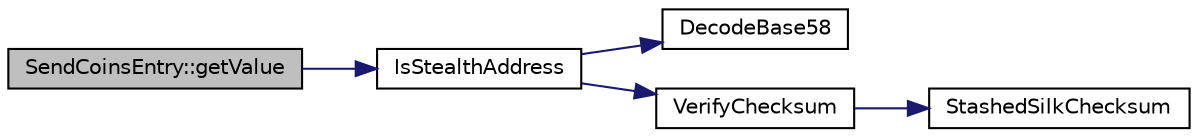digraph "SendCoinsEntry::getValue"
{
  edge [fontname="Helvetica",fontsize="10",labelfontname="Helvetica",labelfontsize="10"];
  node [fontname="Helvetica",fontsize="10",shape=record];
  rankdir="LR";
  Node34 [label="SendCoinsEntry::getValue",height=0.2,width=0.4,color="black", fillcolor="grey75", style="filled", fontcolor="black"];
  Node34 -> Node35 [color="midnightblue",fontsize="10",style="solid",fontname="Helvetica"];
  Node35 [label="IsStealthAddress",height=0.2,width=0.4,color="black", fillcolor="white", style="filled",URL="$db/d2d/stealth_8cpp.html#a26c89afcb720e8b1a9c9dadaee26757b"];
  Node35 -> Node36 [color="midnightblue",fontsize="10",style="solid",fontname="Helvetica"];
  Node36 [label="DecodeBase58",height=0.2,width=0.4,color="black", fillcolor="white", style="filled",URL="$db/d9c/base58_8cpp.html#a0f74d1d6e7e982cad4b0e538acea4538",tooltip="Decode a base58-encoded string (psz) into a byte vector (vchRet). "];
  Node35 -> Node37 [color="midnightblue",fontsize="10",style="solid",fontname="Helvetica"];
  Node37 [label="VerifyChecksum",height=0.2,width=0.4,color="black", fillcolor="white", style="filled",URL="$db/d2d/stealth_8cpp.html#a5ff6f6775db5f747f5088c7ef8264b74"];
  Node37 -> Node38 [color="midnightblue",fontsize="10",style="solid",fontname="Helvetica"];
  Node38 [label="StashedSilkChecksum",height=0.2,width=0.4,color="black", fillcolor="white", style="filled",URL="$db/d2d/stealth_8cpp.html#abb79a3b98a10b85daf3f3ff35c1cbfa8"];
}
